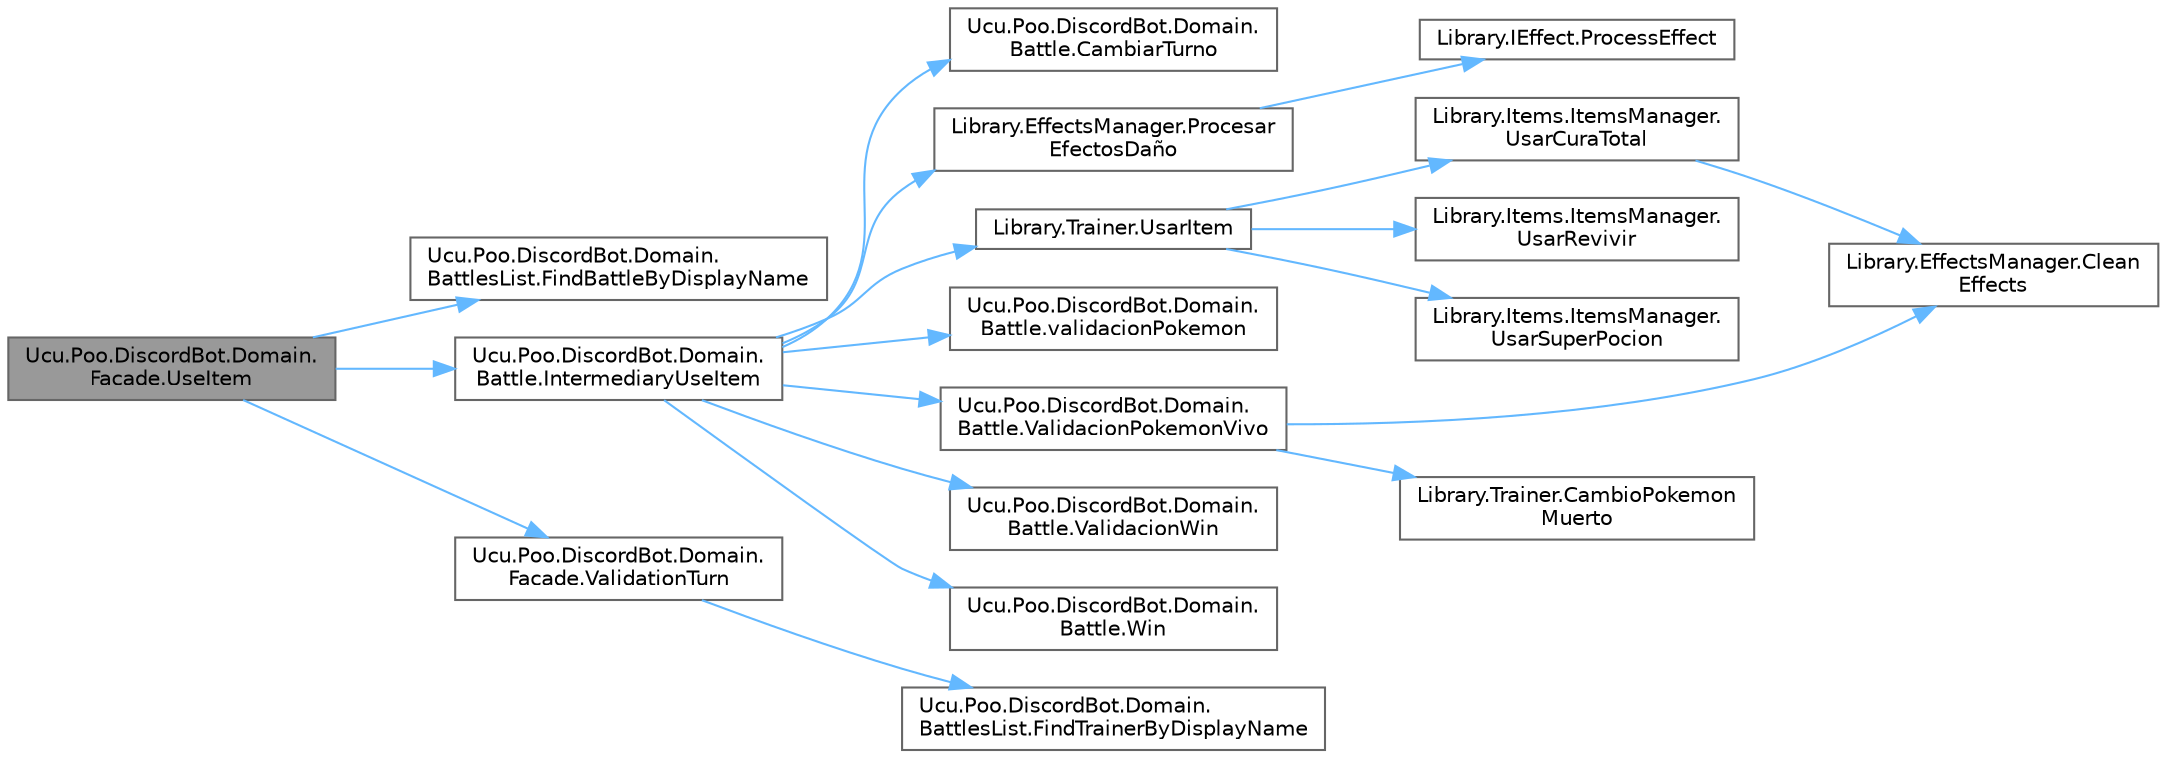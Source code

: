 digraph "Ucu.Poo.DiscordBot.Domain.Facade.UseItem"
{
 // INTERACTIVE_SVG=YES
 // LATEX_PDF_SIZE
  bgcolor="transparent";
  edge [fontname=Helvetica,fontsize=10,labelfontname=Helvetica,labelfontsize=10];
  node [fontname=Helvetica,fontsize=10,shape=box,height=0.2,width=0.4];
  rankdir="LR";
  Node1 [id="Node000001",label="Ucu.Poo.DiscordBot.Domain.\lFacade.UseItem",height=0.2,width=0.4,color="gray40", fillcolor="grey60", style="filled", fontcolor="black",tooltip="Permite al jugador usar un ítem durante una batalla."];
  Node1 -> Node2 [id="edge1_Node000001_Node000002",color="steelblue1",style="solid",tooltip=" "];
  Node2 [id="Node000002",label="Ucu.Poo.DiscordBot.Domain.\lBattlesList.FindBattleByDisplayName",height=0.2,width=0.4,color="grey40", fillcolor="white", style="filled",URL="$classUcu_1_1Poo_1_1DiscordBot_1_1Domain_1_1BattlesList.html#a76dbb2ce6d7c5b3b1a7249d153dac760",tooltip="Busca una batalla en la lista por el nombre de pantalla de uno de los jugadores."];
  Node1 -> Node3 [id="edge2_Node000001_Node000003",color="steelblue1",style="solid",tooltip=" "];
  Node3 [id="Node000003",label="Ucu.Poo.DiscordBot.Domain.\lBattle.IntermediaryUseItem",height=0.2,width=0.4,color="grey40", fillcolor="white", style="filled",URL="$classUcu_1_1Poo_1_1DiscordBot_1_1Domain_1_1Battle.html#a9ce76174a562b11ec576314621245e1f",tooltip="Intermediario para usar un ítem en el Pokémon activo durante la batalla. Valida el índice del Pokémon..."];
  Node3 -> Node4 [id="edge3_Node000003_Node000004",color="steelblue1",style="solid",tooltip=" "];
  Node4 [id="Node000004",label="Ucu.Poo.DiscordBot.Domain.\lBattle.CambiarTurno",height=0.2,width=0.4,color="grey40", fillcolor="white", style="filled",URL="$classUcu_1_1Poo_1_1DiscordBot_1_1Domain_1_1Battle.html#a5284c6dbe547bb1dc6d3a34c1a037b33",tooltip="Cambia el turno entre los dos jugadores. Resetea el estado de acción y determina quién es el siguient..."];
  Node3 -> Node5 [id="edge4_Node000003_Node000005",color="steelblue1",style="solid",tooltip=" "];
  Node5 [id="Node000005",label="Library.EffectsManager.Procesar\lEfectosDaño",height=0.2,width=0.4,color="grey40", fillcolor="white", style="filled",URL="$classLibrary_1_1EffectsManager.html#a90fc62b441ff3691e1430bfbc06592f6",tooltip="Procesa efectos de daño continuo (como veneno o quemadura) que afectan a la vida del Pokémon."];
  Node5 -> Node6 [id="edge5_Node000005_Node000006",color="steelblue1",style="solid",tooltip=" "];
  Node6 [id="Node000006",label="Library.IEffect.ProcessEffect",height=0.2,width=0.4,color="grey40", fillcolor="white", style="filled",URL="$interfaceLibrary_1_1IEffect.html#a3912490698280590ec5966e2477e671f",tooltip="Procesa el efecto sobre un Pokémon. Este método es responsable de actualizar el estado del Pokémon en..."];
  Node3 -> Node7 [id="edge6_Node000003_Node000007",color="steelblue1",style="solid",tooltip=" "];
  Node7 [id="Node000007",label="Library.Trainer.UsarItem",height=0.2,width=0.4,color="grey40", fillcolor="white", style="filled",URL="$classLibrary_1_1Trainer.html#ac660c65346dede89c28242e6a54b7e5a",tooltip="Utiliza un ítem en un Pokémon durante la batalla."];
  Node7 -> Node8 [id="edge7_Node000007_Node000008",color="steelblue1",style="solid",tooltip=" "];
  Node8 [id="Node000008",label="Library.Items.ItemsManager.\lUsarCuraTotal",height=0.2,width=0.4,color="grey40", fillcolor="white", style="filled",URL="$classLibrary_1_1Items_1_1ItemsManager.html#ad7d80c4ea9e680d2b0c215e26f9d019d",tooltip="Usa una Cura Total para restaurar la vida de un Pokémon al 100% y eliminar cualquier efecto negativo."];
  Node8 -> Node9 [id="edge8_Node000008_Node000009",color="steelblue1",style="solid",tooltip=" "];
  Node9 [id="Node000009",label="Library.EffectsManager.Clean\lEffects",height=0.2,width=0.4,color="grey40", fillcolor="white", style="filled",URL="$classLibrary_1_1EffectsManager.html#a2f2cf03bd3ebcf2e2274f67d85ce9cd5",tooltip="Limpia todos los efectos activos de un Pokémon."];
  Node7 -> Node10 [id="edge9_Node000007_Node000010",color="steelblue1",style="solid",tooltip=" "];
  Node10 [id="Node000010",label="Library.Items.ItemsManager.\lUsarRevivir",height=0.2,width=0.4,color="grey40", fillcolor="white", style="filled",URL="$classLibrary_1_1Items_1_1ItemsManager.html#abe293807ab4ff32937b8006d9bb11036",tooltip="Usa un Revivir para resucitar a un Pokémon derrotado, restaurándole 50% de vida."];
  Node7 -> Node11 [id="edge10_Node000007_Node000011",color="steelblue1",style="solid",tooltip=" "];
  Node11 [id="Node000011",label="Library.Items.ItemsManager.\lUsarSuperPocion",height=0.2,width=0.4,color="grey40", fillcolor="white", style="filled",URL="$classLibrary_1_1Items_1_1ItemsManager.html#a7c91c592d1a22b9e623c6983f97b4bdc",tooltip="Usa una SuperPoción en un Pokémon, restaurando su vida hasta un máximo de 100."];
  Node3 -> Node12 [id="edge11_Node000003_Node000012",color="steelblue1",style="solid",tooltip=" "];
  Node12 [id="Node000012",label="Ucu.Poo.DiscordBot.Domain.\lBattle.validacionPokemon",height=0.2,width=0.4,color="grey40", fillcolor="white", style="filled",URL="$classUcu_1_1Poo_1_1DiscordBot_1_1Domain_1_1Battle.html#a0c0419a149a6419f5f3fa5dc5070fbe2",tooltip="Valida si ambos jugadores tienen al menos 6 Pokémon en su equipo."];
  Node3 -> Node13 [id="edge12_Node000003_Node000013",color="steelblue1",style="solid",tooltip=" "];
  Node13 [id="Node000013",label="Ucu.Poo.DiscordBot.Domain.\lBattle.ValidacionPokemonVivo",height=0.2,width=0.4,color="grey40", fillcolor="white", style="filled",URL="$classUcu_1_1Poo_1_1DiscordBot_1_1Domain_1_1Battle.html#a3c8843ee6801d84965dbe2deefdf0efd",tooltip="Valida el estado de los Pokémon activos de ambos jugadores. Si alguno de los Pokémon está muerto (vid..."];
  Node13 -> Node14 [id="edge13_Node000013_Node000014",color="steelblue1",style="solid",tooltip=" "];
  Node14 [id="Node000014",label="Library.Trainer.CambioPokemon\lMuerto",height=0.2,width=0.4,color="grey40", fillcolor="white", style="filled",URL="$classLibrary_1_1Trainer.html#a40e8a32f4e61e51a2b38dfb9ea2001cf",tooltip="Cambia al siguiente Pokémon disponible en el equipo si el Pokémon activo está muerto."];
  Node13 -> Node9 [id="edge14_Node000013_Node000009",color="steelblue1",style="solid",tooltip=" "];
  Node3 -> Node15 [id="edge15_Node000003_Node000015",color="steelblue1",style="solid",tooltip=" "];
  Node15 [id="Node000015",label="Ucu.Poo.DiscordBot.Domain.\lBattle.ValidacionWin",height=0.2,width=0.4,color="grey40", fillcolor="white", style="filled",URL="$classUcu_1_1Poo_1_1DiscordBot_1_1Domain_1_1Battle.html#a344b4ccc5c8c196ba7b406294a95e61a",tooltip="Valida si el jugador actual ha ganado la batalla. Se considera una victoria cuando todos los Pokémon ..."];
  Node3 -> Node16 [id="edge16_Node000003_Node000016",color="steelblue1",style="solid",tooltip=" "];
  Node16 [id="Node000016",label="Ucu.Poo.DiscordBot.Domain.\lBattle.Win",height=0.2,width=0.4,color="grey40", fillcolor="white", style="filled",URL="$classUcu_1_1Poo_1_1DiscordBot_1_1Domain_1_1Battle.html#a51f107114664c960965d3a3bf70c9985",tooltip="Muestra el mensaje de victoria cuando el jugador actual gana la batalla."];
  Node1 -> Node17 [id="edge17_Node000001_Node000017",color="steelblue1",style="solid",tooltip=" "];
  Node17 [id="Node000017",label="Ucu.Poo.DiscordBot.Domain.\lFacade.ValidationTurn",height=0.2,width=0.4,color="grey40", fillcolor="white", style="filled",URL="$classUcu_1_1Poo_1_1DiscordBot_1_1Domain_1_1Facade.html#a6da72f5b6815a28284aebca1a4ebd009",tooltip="Valida si es el turno del jugador durante una batalla."];
  Node17 -> Node18 [id="edge18_Node000017_Node000018",color="steelblue1",style="solid",tooltip=" "];
  Node18 [id="Node000018",label="Ucu.Poo.DiscordBot.Domain.\lBattlesList.FindTrainerByDisplayName",height=0.2,width=0.4,color="grey40", fillcolor="white", style="filled",URL="$classUcu_1_1Poo_1_1DiscordBot_1_1Domain_1_1BattlesList.html#a6285b78cc1f21423f3ba446d5b380222",tooltip="Busca un entrenador en todas las batallas por su nombre de pantalla (display name)."];
}
